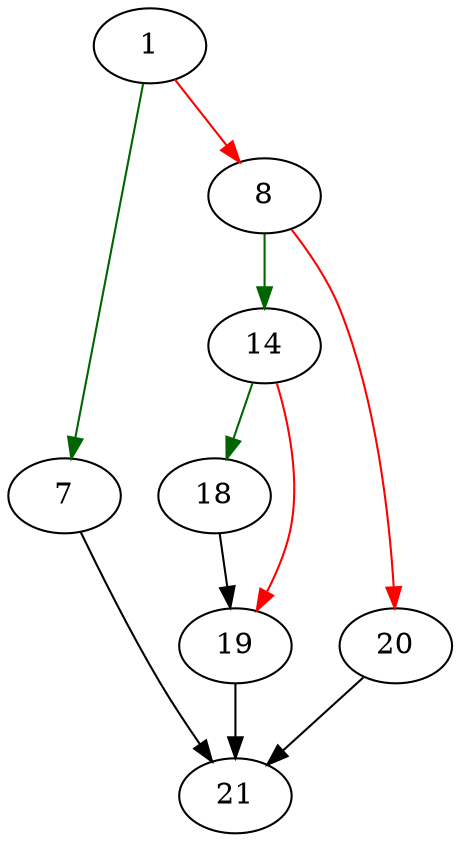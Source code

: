 strict digraph "sqlite3SafetyCheckOk" {
	// Node definitions.
	1 [entry=true];
	7;
	8;
	21;
	14;
	20;
	18;
	19;

	// Edge definitions.
	1 -> 7 [
		color=darkgreen
		cond=true
	];
	1 -> 8 [
		color=red
		cond=false
	];
	7 -> 21;
	8 -> 14 [
		color=darkgreen
		cond=true
	];
	8 -> 20 [
		color=red
		cond=false
	];
	14 -> 18 [
		color=darkgreen
		cond=true
	];
	14 -> 19 [
		color=red
		cond=false
	];
	20 -> 21;
	18 -> 19;
	19 -> 21;
}
